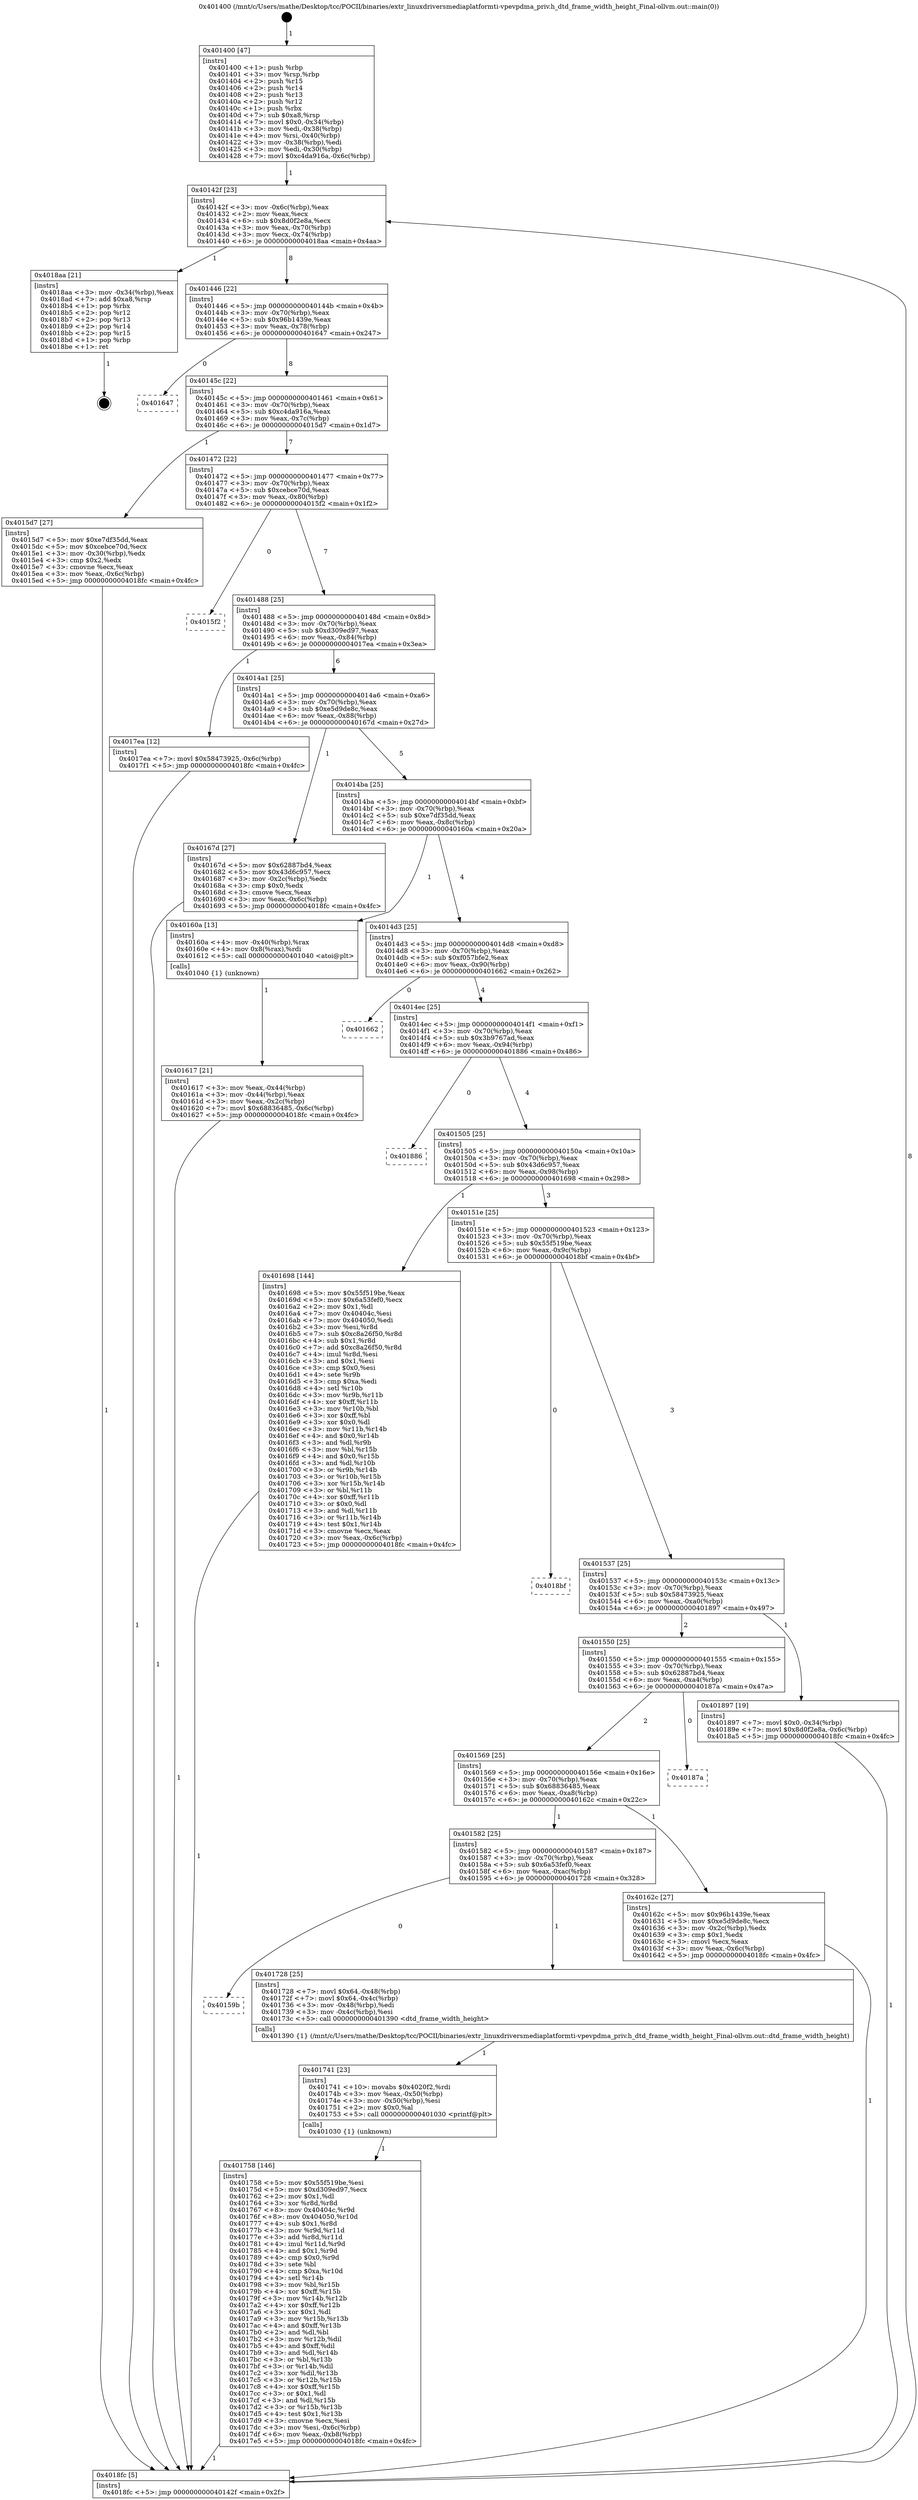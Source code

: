 digraph "0x401400" {
  label = "0x401400 (/mnt/c/Users/mathe/Desktop/tcc/POCII/binaries/extr_linuxdriversmediaplatformti-vpevpdma_priv.h_dtd_frame_width_height_Final-ollvm.out::main(0))"
  labelloc = "t"
  node[shape=record]

  Entry [label="",width=0.3,height=0.3,shape=circle,fillcolor=black,style=filled]
  "0x40142f" [label="{
     0x40142f [23]\l
     | [instrs]\l
     &nbsp;&nbsp;0x40142f \<+3\>: mov -0x6c(%rbp),%eax\l
     &nbsp;&nbsp;0x401432 \<+2\>: mov %eax,%ecx\l
     &nbsp;&nbsp;0x401434 \<+6\>: sub $0x8d0f2e8a,%ecx\l
     &nbsp;&nbsp;0x40143a \<+3\>: mov %eax,-0x70(%rbp)\l
     &nbsp;&nbsp;0x40143d \<+3\>: mov %ecx,-0x74(%rbp)\l
     &nbsp;&nbsp;0x401440 \<+6\>: je 00000000004018aa \<main+0x4aa\>\l
  }"]
  "0x4018aa" [label="{
     0x4018aa [21]\l
     | [instrs]\l
     &nbsp;&nbsp;0x4018aa \<+3\>: mov -0x34(%rbp),%eax\l
     &nbsp;&nbsp;0x4018ad \<+7\>: add $0xa8,%rsp\l
     &nbsp;&nbsp;0x4018b4 \<+1\>: pop %rbx\l
     &nbsp;&nbsp;0x4018b5 \<+2\>: pop %r12\l
     &nbsp;&nbsp;0x4018b7 \<+2\>: pop %r13\l
     &nbsp;&nbsp;0x4018b9 \<+2\>: pop %r14\l
     &nbsp;&nbsp;0x4018bb \<+2\>: pop %r15\l
     &nbsp;&nbsp;0x4018bd \<+1\>: pop %rbp\l
     &nbsp;&nbsp;0x4018be \<+1\>: ret\l
  }"]
  "0x401446" [label="{
     0x401446 [22]\l
     | [instrs]\l
     &nbsp;&nbsp;0x401446 \<+5\>: jmp 000000000040144b \<main+0x4b\>\l
     &nbsp;&nbsp;0x40144b \<+3\>: mov -0x70(%rbp),%eax\l
     &nbsp;&nbsp;0x40144e \<+5\>: sub $0x96b1439e,%eax\l
     &nbsp;&nbsp;0x401453 \<+3\>: mov %eax,-0x78(%rbp)\l
     &nbsp;&nbsp;0x401456 \<+6\>: je 0000000000401647 \<main+0x247\>\l
  }"]
  Exit [label="",width=0.3,height=0.3,shape=circle,fillcolor=black,style=filled,peripheries=2]
  "0x401647" [label="{
     0x401647\l
  }", style=dashed]
  "0x40145c" [label="{
     0x40145c [22]\l
     | [instrs]\l
     &nbsp;&nbsp;0x40145c \<+5\>: jmp 0000000000401461 \<main+0x61\>\l
     &nbsp;&nbsp;0x401461 \<+3\>: mov -0x70(%rbp),%eax\l
     &nbsp;&nbsp;0x401464 \<+5\>: sub $0xc4da916a,%eax\l
     &nbsp;&nbsp;0x401469 \<+3\>: mov %eax,-0x7c(%rbp)\l
     &nbsp;&nbsp;0x40146c \<+6\>: je 00000000004015d7 \<main+0x1d7\>\l
  }"]
  "0x401758" [label="{
     0x401758 [146]\l
     | [instrs]\l
     &nbsp;&nbsp;0x401758 \<+5\>: mov $0x55f519be,%esi\l
     &nbsp;&nbsp;0x40175d \<+5\>: mov $0xd309ed97,%ecx\l
     &nbsp;&nbsp;0x401762 \<+2\>: mov $0x1,%dl\l
     &nbsp;&nbsp;0x401764 \<+3\>: xor %r8d,%r8d\l
     &nbsp;&nbsp;0x401767 \<+8\>: mov 0x40404c,%r9d\l
     &nbsp;&nbsp;0x40176f \<+8\>: mov 0x404050,%r10d\l
     &nbsp;&nbsp;0x401777 \<+4\>: sub $0x1,%r8d\l
     &nbsp;&nbsp;0x40177b \<+3\>: mov %r9d,%r11d\l
     &nbsp;&nbsp;0x40177e \<+3\>: add %r8d,%r11d\l
     &nbsp;&nbsp;0x401781 \<+4\>: imul %r11d,%r9d\l
     &nbsp;&nbsp;0x401785 \<+4\>: and $0x1,%r9d\l
     &nbsp;&nbsp;0x401789 \<+4\>: cmp $0x0,%r9d\l
     &nbsp;&nbsp;0x40178d \<+3\>: sete %bl\l
     &nbsp;&nbsp;0x401790 \<+4\>: cmp $0xa,%r10d\l
     &nbsp;&nbsp;0x401794 \<+4\>: setl %r14b\l
     &nbsp;&nbsp;0x401798 \<+3\>: mov %bl,%r15b\l
     &nbsp;&nbsp;0x40179b \<+4\>: xor $0xff,%r15b\l
     &nbsp;&nbsp;0x40179f \<+3\>: mov %r14b,%r12b\l
     &nbsp;&nbsp;0x4017a2 \<+4\>: xor $0xff,%r12b\l
     &nbsp;&nbsp;0x4017a6 \<+3\>: xor $0x1,%dl\l
     &nbsp;&nbsp;0x4017a9 \<+3\>: mov %r15b,%r13b\l
     &nbsp;&nbsp;0x4017ac \<+4\>: and $0xff,%r13b\l
     &nbsp;&nbsp;0x4017b0 \<+2\>: and %dl,%bl\l
     &nbsp;&nbsp;0x4017b2 \<+3\>: mov %r12b,%dil\l
     &nbsp;&nbsp;0x4017b5 \<+4\>: and $0xff,%dil\l
     &nbsp;&nbsp;0x4017b9 \<+3\>: and %dl,%r14b\l
     &nbsp;&nbsp;0x4017bc \<+3\>: or %bl,%r13b\l
     &nbsp;&nbsp;0x4017bf \<+3\>: or %r14b,%dil\l
     &nbsp;&nbsp;0x4017c2 \<+3\>: xor %dil,%r13b\l
     &nbsp;&nbsp;0x4017c5 \<+3\>: or %r12b,%r15b\l
     &nbsp;&nbsp;0x4017c8 \<+4\>: xor $0xff,%r15b\l
     &nbsp;&nbsp;0x4017cc \<+3\>: or $0x1,%dl\l
     &nbsp;&nbsp;0x4017cf \<+3\>: and %dl,%r15b\l
     &nbsp;&nbsp;0x4017d2 \<+3\>: or %r15b,%r13b\l
     &nbsp;&nbsp;0x4017d5 \<+4\>: test $0x1,%r13b\l
     &nbsp;&nbsp;0x4017d9 \<+3\>: cmovne %ecx,%esi\l
     &nbsp;&nbsp;0x4017dc \<+3\>: mov %esi,-0x6c(%rbp)\l
     &nbsp;&nbsp;0x4017df \<+6\>: mov %eax,-0xb8(%rbp)\l
     &nbsp;&nbsp;0x4017e5 \<+5\>: jmp 00000000004018fc \<main+0x4fc\>\l
  }"]
  "0x4015d7" [label="{
     0x4015d7 [27]\l
     | [instrs]\l
     &nbsp;&nbsp;0x4015d7 \<+5\>: mov $0xe7df35dd,%eax\l
     &nbsp;&nbsp;0x4015dc \<+5\>: mov $0xcebce70d,%ecx\l
     &nbsp;&nbsp;0x4015e1 \<+3\>: mov -0x30(%rbp),%edx\l
     &nbsp;&nbsp;0x4015e4 \<+3\>: cmp $0x2,%edx\l
     &nbsp;&nbsp;0x4015e7 \<+3\>: cmovne %ecx,%eax\l
     &nbsp;&nbsp;0x4015ea \<+3\>: mov %eax,-0x6c(%rbp)\l
     &nbsp;&nbsp;0x4015ed \<+5\>: jmp 00000000004018fc \<main+0x4fc\>\l
  }"]
  "0x401472" [label="{
     0x401472 [22]\l
     | [instrs]\l
     &nbsp;&nbsp;0x401472 \<+5\>: jmp 0000000000401477 \<main+0x77\>\l
     &nbsp;&nbsp;0x401477 \<+3\>: mov -0x70(%rbp),%eax\l
     &nbsp;&nbsp;0x40147a \<+5\>: sub $0xcebce70d,%eax\l
     &nbsp;&nbsp;0x40147f \<+3\>: mov %eax,-0x80(%rbp)\l
     &nbsp;&nbsp;0x401482 \<+6\>: je 00000000004015f2 \<main+0x1f2\>\l
  }"]
  "0x4018fc" [label="{
     0x4018fc [5]\l
     | [instrs]\l
     &nbsp;&nbsp;0x4018fc \<+5\>: jmp 000000000040142f \<main+0x2f\>\l
  }"]
  "0x401400" [label="{
     0x401400 [47]\l
     | [instrs]\l
     &nbsp;&nbsp;0x401400 \<+1\>: push %rbp\l
     &nbsp;&nbsp;0x401401 \<+3\>: mov %rsp,%rbp\l
     &nbsp;&nbsp;0x401404 \<+2\>: push %r15\l
     &nbsp;&nbsp;0x401406 \<+2\>: push %r14\l
     &nbsp;&nbsp;0x401408 \<+2\>: push %r13\l
     &nbsp;&nbsp;0x40140a \<+2\>: push %r12\l
     &nbsp;&nbsp;0x40140c \<+1\>: push %rbx\l
     &nbsp;&nbsp;0x40140d \<+7\>: sub $0xa8,%rsp\l
     &nbsp;&nbsp;0x401414 \<+7\>: movl $0x0,-0x34(%rbp)\l
     &nbsp;&nbsp;0x40141b \<+3\>: mov %edi,-0x38(%rbp)\l
     &nbsp;&nbsp;0x40141e \<+4\>: mov %rsi,-0x40(%rbp)\l
     &nbsp;&nbsp;0x401422 \<+3\>: mov -0x38(%rbp),%edi\l
     &nbsp;&nbsp;0x401425 \<+3\>: mov %edi,-0x30(%rbp)\l
     &nbsp;&nbsp;0x401428 \<+7\>: movl $0xc4da916a,-0x6c(%rbp)\l
  }"]
  "0x401741" [label="{
     0x401741 [23]\l
     | [instrs]\l
     &nbsp;&nbsp;0x401741 \<+10\>: movabs $0x4020f2,%rdi\l
     &nbsp;&nbsp;0x40174b \<+3\>: mov %eax,-0x50(%rbp)\l
     &nbsp;&nbsp;0x40174e \<+3\>: mov -0x50(%rbp),%esi\l
     &nbsp;&nbsp;0x401751 \<+2\>: mov $0x0,%al\l
     &nbsp;&nbsp;0x401753 \<+5\>: call 0000000000401030 \<printf@plt\>\l
     | [calls]\l
     &nbsp;&nbsp;0x401030 \{1\} (unknown)\l
  }"]
  "0x4015f2" [label="{
     0x4015f2\l
  }", style=dashed]
  "0x401488" [label="{
     0x401488 [25]\l
     | [instrs]\l
     &nbsp;&nbsp;0x401488 \<+5\>: jmp 000000000040148d \<main+0x8d\>\l
     &nbsp;&nbsp;0x40148d \<+3\>: mov -0x70(%rbp),%eax\l
     &nbsp;&nbsp;0x401490 \<+5\>: sub $0xd309ed97,%eax\l
     &nbsp;&nbsp;0x401495 \<+6\>: mov %eax,-0x84(%rbp)\l
     &nbsp;&nbsp;0x40149b \<+6\>: je 00000000004017ea \<main+0x3ea\>\l
  }"]
  "0x40159b" [label="{
     0x40159b\l
  }", style=dashed]
  "0x4017ea" [label="{
     0x4017ea [12]\l
     | [instrs]\l
     &nbsp;&nbsp;0x4017ea \<+7\>: movl $0x58473925,-0x6c(%rbp)\l
     &nbsp;&nbsp;0x4017f1 \<+5\>: jmp 00000000004018fc \<main+0x4fc\>\l
  }"]
  "0x4014a1" [label="{
     0x4014a1 [25]\l
     | [instrs]\l
     &nbsp;&nbsp;0x4014a1 \<+5\>: jmp 00000000004014a6 \<main+0xa6\>\l
     &nbsp;&nbsp;0x4014a6 \<+3\>: mov -0x70(%rbp),%eax\l
     &nbsp;&nbsp;0x4014a9 \<+5\>: sub $0xe5d9de8c,%eax\l
     &nbsp;&nbsp;0x4014ae \<+6\>: mov %eax,-0x88(%rbp)\l
     &nbsp;&nbsp;0x4014b4 \<+6\>: je 000000000040167d \<main+0x27d\>\l
  }"]
  "0x401728" [label="{
     0x401728 [25]\l
     | [instrs]\l
     &nbsp;&nbsp;0x401728 \<+7\>: movl $0x64,-0x48(%rbp)\l
     &nbsp;&nbsp;0x40172f \<+7\>: movl $0x64,-0x4c(%rbp)\l
     &nbsp;&nbsp;0x401736 \<+3\>: mov -0x48(%rbp),%edi\l
     &nbsp;&nbsp;0x401739 \<+3\>: mov -0x4c(%rbp),%esi\l
     &nbsp;&nbsp;0x40173c \<+5\>: call 0000000000401390 \<dtd_frame_width_height\>\l
     | [calls]\l
     &nbsp;&nbsp;0x401390 \{1\} (/mnt/c/Users/mathe/Desktop/tcc/POCII/binaries/extr_linuxdriversmediaplatformti-vpevpdma_priv.h_dtd_frame_width_height_Final-ollvm.out::dtd_frame_width_height)\l
  }"]
  "0x40167d" [label="{
     0x40167d [27]\l
     | [instrs]\l
     &nbsp;&nbsp;0x40167d \<+5\>: mov $0x62887bd4,%eax\l
     &nbsp;&nbsp;0x401682 \<+5\>: mov $0x43d6c957,%ecx\l
     &nbsp;&nbsp;0x401687 \<+3\>: mov -0x2c(%rbp),%edx\l
     &nbsp;&nbsp;0x40168a \<+3\>: cmp $0x0,%edx\l
     &nbsp;&nbsp;0x40168d \<+3\>: cmove %ecx,%eax\l
     &nbsp;&nbsp;0x401690 \<+3\>: mov %eax,-0x6c(%rbp)\l
     &nbsp;&nbsp;0x401693 \<+5\>: jmp 00000000004018fc \<main+0x4fc\>\l
  }"]
  "0x4014ba" [label="{
     0x4014ba [25]\l
     | [instrs]\l
     &nbsp;&nbsp;0x4014ba \<+5\>: jmp 00000000004014bf \<main+0xbf\>\l
     &nbsp;&nbsp;0x4014bf \<+3\>: mov -0x70(%rbp),%eax\l
     &nbsp;&nbsp;0x4014c2 \<+5\>: sub $0xe7df35dd,%eax\l
     &nbsp;&nbsp;0x4014c7 \<+6\>: mov %eax,-0x8c(%rbp)\l
     &nbsp;&nbsp;0x4014cd \<+6\>: je 000000000040160a \<main+0x20a\>\l
  }"]
  "0x401582" [label="{
     0x401582 [25]\l
     | [instrs]\l
     &nbsp;&nbsp;0x401582 \<+5\>: jmp 0000000000401587 \<main+0x187\>\l
     &nbsp;&nbsp;0x401587 \<+3\>: mov -0x70(%rbp),%eax\l
     &nbsp;&nbsp;0x40158a \<+5\>: sub $0x6a53fef0,%eax\l
     &nbsp;&nbsp;0x40158f \<+6\>: mov %eax,-0xac(%rbp)\l
     &nbsp;&nbsp;0x401595 \<+6\>: je 0000000000401728 \<main+0x328\>\l
  }"]
  "0x40160a" [label="{
     0x40160a [13]\l
     | [instrs]\l
     &nbsp;&nbsp;0x40160a \<+4\>: mov -0x40(%rbp),%rax\l
     &nbsp;&nbsp;0x40160e \<+4\>: mov 0x8(%rax),%rdi\l
     &nbsp;&nbsp;0x401612 \<+5\>: call 0000000000401040 \<atoi@plt\>\l
     | [calls]\l
     &nbsp;&nbsp;0x401040 \{1\} (unknown)\l
  }"]
  "0x4014d3" [label="{
     0x4014d3 [25]\l
     | [instrs]\l
     &nbsp;&nbsp;0x4014d3 \<+5\>: jmp 00000000004014d8 \<main+0xd8\>\l
     &nbsp;&nbsp;0x4014d8 \<+3\>: mov -0x70(%rbp),%eax\l
     &nbsp;&nbsp;0x4014db \<+5\>: sub $0xf057bfe2,%eax\l
     &nbsp;&nbsp;0x4014e0 \<+6\>: mov %eax,-0x90(%rbp)\l
     &nbsp;&nbsp;0x4014e6 \<+6\>: je 0000000000401662 \<main+0x262\>\l
  }"]
  "0x401617" [label="{
     0x401617 [21]\l
     | [instrs]\l
     &nbsp;&nbsp;0x401617 \<+3\>: mov %eax,-0x44(%rbp)\l
     &nbsp;&nbsp;0x40161a \<+3\>: mov -0x44(%rbp),%eax\l
     &nbsp;&nbsp;0x40161d \<+3\>: mov %eax,-0x2c(%rbp)\l
     &nbsp;&nbsp;0x401620 \<+7\>: movl $0x68836485,-0x6c(%rbp)\l
     &nbsp;&nbsp;0x401627 \<+5\>: jmp 00000000004018fc \<main+0x4fc\>\l
  }"]
  "0x40162c" [label="{
     0x40162c [27]\l
     | [instrs]\l
     &nbsp;&nbsp;0x40162c \<+5\>: mov $0x96b1439e,%eax\l
     &nbsp;&nbsp;0x401631 \<+5\>: mov $0xe5d9de8c,%ecx\l
     &nbsp;&nbsp;0x401636 \<+3\>: mov -0x2c(%rbp),%edx\l
     &nbsp;&nbsp;0x401639 \<+3\>: cmp $0x1,%edx\l
     &nbsp;&nbsp;0x40163c \<+3\>: cmovl %ecx,%eax\l
     &nbsp;&nbsp;0x40163f \<+3\>: mov %eax,-0x6c(%rbp)\l
     &nbsp;&nbsp;0x401642 \<+5\>: jmp 00000000004018fc \<main+0x4fc\>\l
  }"]
  "0x401662" [label="{
     0x401662\l
  }", style=dashed]
  "0x4014ec" [label="{
     0x4014ec [25]\l
     | [instrs]\l
     &nbsp;&nbsp;0x4014ec \<+5\>: jmp 00000000004014f1 \<main+0xf1\>\l
     &nbsp;&nbsp;0x4014f1 \<+3\>: mov -0x70(%rbp),%eax\l
     &nbsp;&nbsp;0x4014f4 \<+5\>: sub $0x3b9767ad,%eax\l
     &nbsp;&nbsp;0x4014f9 \<+6\>: mov %eax,-0x94(%rbp)\l
     &nbsp;&nbsp;0x4014ff \<+6\>: je 0000000000401886 \<main+0x486\>\l
  }"]
  "0x401569" [label="{
     0x401569 [25]\l
     | [instrs]\l
     &nbsp;&nbsp;0x401569 \<+5\>: jmp 000000000040156e \<main+0x16e\>\l
     &nbsp;&nbsp;0x40156e \<+3\>: mov -0x70(%rbp),%eax\l
     &nbsp;&nbsp;0x401571 \<+5\>: sub $0x68836485,%eax\l
     &nbsp;&nbsp;0x401576 \<+6\>: mov %eax,-0xa8(%rbp)\l
     &nbsp;&nbsp;0x40157c \<+6\>: je 000000000040162c \<main+0x22c\>\l
  }"]
  "0x401886" [label="{
     0x401886\l
  }", style=dashed]
  "0x401505" [label="{
     0x401505 [25]\l
     | [instrs]\l
     &nbsp;&nbsp;0x401505 \<+5\>: jmp 000000000040150a \<main+0x10a\>\l
     &nbsp;&nbsp;0x40150a \<+3\>: mov -0x70(%rbp),%eax\l
     &nbsp;&nbsp;0x40150d \<+5\>: sub $0x43d6c957,%eax\l
     &nbsp;&nbsp;0x401512 \<+6\>: mov %eax,-0x98(%rbp)\l
     &nbsp;&nbsp;0x401518 \<+6\>: je 0000000000401698 \<main+0x298\>\l
  }"]
  "0x40187a" [label="{
     0x40187a\l
  }", style=dashed]
  "0x401698" [label="{
     0x401698 [144]\l
     | [instrs]\l
     &nbsp;&nbsp;0x401698 \<+5\>: mov $0x55f519be,%eax\l
     &nbsp;&nbsp;0x40169d \<+5\>: mov $0x6a53fef0,%ecx\l
     &nbsp;&nbsp;0x4016a2 \<+2\>: mov $0x1,%dl\l
     &nbsp;&nbsp;0x4016a4 \<+7\>: mov 0x40404c,%esi\l
     &nbsp;&nbsp;0x4016ab \<+7\>: mov 0x404050,%edi\l
     &nbsp;&nbsp;0x4016b2 \<+3\>: mov %esi,%r8d\l
     &nbsp;&nbsp;0x4016b5 \<+7\>: sub $0xc8a26f50,%r8d\l
     &nbsp;&nbsp;0x4016bc \<+4\>: sub $0x1,%r8d\l
     &nbsp;&nbsp;0x4016c0 \<+7\>: add $0xc8a26f50,%r8d\l
     &nbsp;&nbsp;0x4016c7 \<+4\>: imul %r8d,%esi\l
     &nbsp;&nbsp;0x4016cb \<+3\>: and $0x1,%esi\l
     &nbsp;&nbsp;0x4016ce \<+3\>: cmp $0x0,%esi\l
     &nbsp;&nbsp;0x4016d1 \<+4\>: sete %r9b\l
     &nbsp;&nbsp;0x4016d5 \<+3\>: cmp $0xa,%edi\l
     &nbsp;&nbsp;0x4016d8 \<+4\>: setl %r10b\l
     &nbsp;&nbsp;0x4016dc \<+3\>: mov %r9b,%r11b\l
     &nbsp;&nbsp;0x4016df \<+4\>: xor $0xff,%r11b\l
     &nbsp;&nbsp;0x4016e3 \<+3\>: mov %r10b,%bl\l
     &nbsp;&nbsp;0x4016e6 \<+3\>: xor $0xff,%bl\l
     &nbsp;&nbsp;0x4016e9 \<+3\>: xor $0x0,%dl\l
     &nbsp;&nbsp;0x4016ec \<+3\>: mov %r11b,%r14b\l
     &nbsp;&nbsp;0x4016ef \<+4\>: and $0x0,%r14b\l
     &nbsp;&nbsp;0x4016f3 \<+3\>: and %dl,%r9b\l
     &nbsp;&nbsp;0x4016f6 \<+3\>: mov %bl,%r15b\l
     &nbsp;&nbsp;0x4016f9 \<+4\>: and $0x0,%r15b\l
     &nbsp;&nbsp;0x4016fd \<+3\>: and %dl,%r10b\l
     &nbsp;&nbsp;0x401700 \<+3\>: or %r9b,%r14b\l
     &nbsp;&nbsp;0x401703 \<+3\>: or %r10b,%r15b\l
     &nbsp;&nbsp;0x401706 \<+3\>: xor %r15b,%r14b\l
     &nbsp;&nbsp;0x401709 \<+3\>: or %bl,%r11b\l
     &nbsp;&nbsp;0x40170c \<+4\>: xor $0xff,%r11b\l
     &nbsp;&nbsp;0x401710 \<+3\>: or $0x0,%dl\l
     &nbsp;&nbsp;0x401713 \<+3\>: and %dl,%r11b\l
     &nbsp;&nbsp;0x401716 \<+3\>: or %r11b,%r14b\l
     &nbsp;&nbsp;0x401719 \<+4\>: test $0x1,%r14b\l
     &nbsp;&nbsp;0x40171d \<+3\>: cmovne %ecx,%eax\l
     &nbsp;&nbsp;0x401720 \<+3\>: mov %eax,-0x6c(%rbp)\l
     &nbsp;&nbsp;0x401723 \<+5\>: jmp 00000000004018fc \<main+0x4fc\>\l
  }"]
  "0x40151e" [label="{
     0x40151e [25]\l
     | [instrs]\l
     &nbsp;&nbsp;0x40151e \<+5\>: jmp 0000000000401523 \<main+0x123\>\l
     &nbsp;&nbsp;0x401523 \<+3\>: mov -0x70(%rbp),%eax\l
     &nbsp;&nbsp;0x401526 \<+5\>: sub $0x55f519be,%eax\l
     &nbsp;&nbsp;0x40152b \<+6\>: mov %eax,-0x9c(%rbp)\l
     &nbsp;&nbsp;0x401531 \<+6\>: je 00000000004018bf \<main+0x4bf\>\l
  }"]
  "0x401550" [label="{
     0x401550 [25]\l
     | [instrs]\l
     &nbsp;&nbsp;0x401550 \<+5\>: jmp 0000000000401555 \<main+0x155\>\l
     &nbsp;&nbsp;0x401555 \<+3\>: mov -0x70(%rbp),%eax\l
     &nbsp;&nbsp;0x401558 \<+5\>: sub $0x62887bd4,%eax\l
     &nbsp;&nbsp;0x40155d \<+6\>: mov %eax,-0xa4(%rbp)\l
     &nbsp;&nbsp;0x401563 \<+6\>: je 000000000040187a \<main+0x47a\>\l
  }"]
  "0x4018bf" [label="{
     0x4018bf\l
  }", style=dashed]
  "0x401537" [label="{
     0x401537 [25]\l
     | [instrs]\l
     &nbsp;&nbsp;0x401537 \<+5\>: jmp 000000000040153c \<main+0x13c\>\l
     &nbsp;&nbsp;0x40153c \<+3\>: mov -0x70(%rbp),%eax\l
     &nbsp;&nbsp;0x40153f \<+5\>: sub $0x58473925,%eax\l
     &nbsp;&nbsp;0x401544 \<+6\>: mov %eax,-0xa0(%rbp)\l
     &nbsp;&nbsp;0x40154a \<+6\>: je 0000000000401897 \<main+0x497\>\l
  }"]
  "0x401897" [label="{
     0x401897 [19]\l
     | [instrs]\l
     &nbsp;&nbsp;0x401897 \<+7\>: movl $0x0,-0x34(%rbp)\l
     &nbsp;&nbsp;0x40189e \<+7\>: movl $0x8d0f2e8a,-0x6c(%rbp)\l
     &nbsp;&nbsp;0x4018a5 \<+5\>: jmp 00000000004018fc \<main+0x4fc\>\l
  }"]
  Entry -> "0x401400" [label=" 1"]
  "0x40142f" -> "0x4018aa" [label=" 1"]
  "0x40142f" -> "0x401446" [label=" 8"]
  "0x4018aa" -> Exit [label=" 1"]
  "0x401446" -> "0x401647" [label=" 0"]
  "0x401446" -> "0x40145c" [label=" 8"]
  "0x401897" -> "0x4018fc" [label=" 1"]
  "0x40145c" -> "0x4015d7" [label=" 1"]
  "0x40145c" -> "0x401472" [label=" 7"]
  "0x4015d7" -> "0x4018fc" [label=" 1"]
  "0x401400" -> "0x40142f" [label=" 1"]
  "0x4018fc" -> "0x40142f" [label=" 8"]
  "0x4017ea" -> "0x4018fc" [label=" 1"]
  "0x401472" -> "0x4015f2" [label=" 0"]
  "0x401472" -> "0x401488" [label=" 7"]
  "0x401758" -> "0x4018fc" [label=" 1"]
  "0x401488" -> "0x4017ea" [label=" 1"]
  "0x401488" -> "0x4014a1" [label=" 6"]
  "0x401741" -> "0x401758" [label=" 1"]
  "0x4014a1" -> "0x40167d" [label=" 1"]
  "0x4014a1" -> "0x4014ba" [label=" 5"]
  "0x401728" -> "0x401741" [label=" 1"]
  "0x4014ba" -> "0x40160a" [label=" 1"]
  "0x4014ba" -> "0x4014d3" [label=" 4"]
  "0x40160a" -> "0x401617" [label=" 1"]
  "0x401617" -> "0x4018fc" [label=" 1"]
  "0x401582" -> "0x401728" [label=" 1"]
  "0x4014d3" -> "0x401662" [label=" 0"]
  "0x4014d3" -> "0x4014ec" [label=" 4"]
  "0x401582" -> "0x40159b" [label=" 0"]
  "0x4014ec" -> "0x401886" [label=" 0"]
  "0x4014ec" -> "0x401505" [label=" 4"]
  "0x40167d" -> "0x4018fc" [label=" 1"]
  "0x401505" -> "0x401698" [label=" 1"]
  "0x401505" -> "0x40151e" [label=" 3"]
  "0x40162c" -> "0x4018fc" [label=" 1"]
  "0x40151e" -> "0x4018bf" [label=" 0"]
  "0x40151e" -> "0x401537" [label=" 3"]
  "0x401569" -> "0x40162c" [label=" 1"]
  "0x401537" -> "0x401897" [label=" 1"]
  "0x401537" -> "0x401550" [label=" 2"]
  "0x401569" -> "0x401582" [label=" 1"]
  "0x401550" -> "0x40187a" [label=" 0"]
  "0x401550" -> "0x401569" [label=" 2"]
  "0x401698" -> "0x4018fc" [label=" 1"]
}
